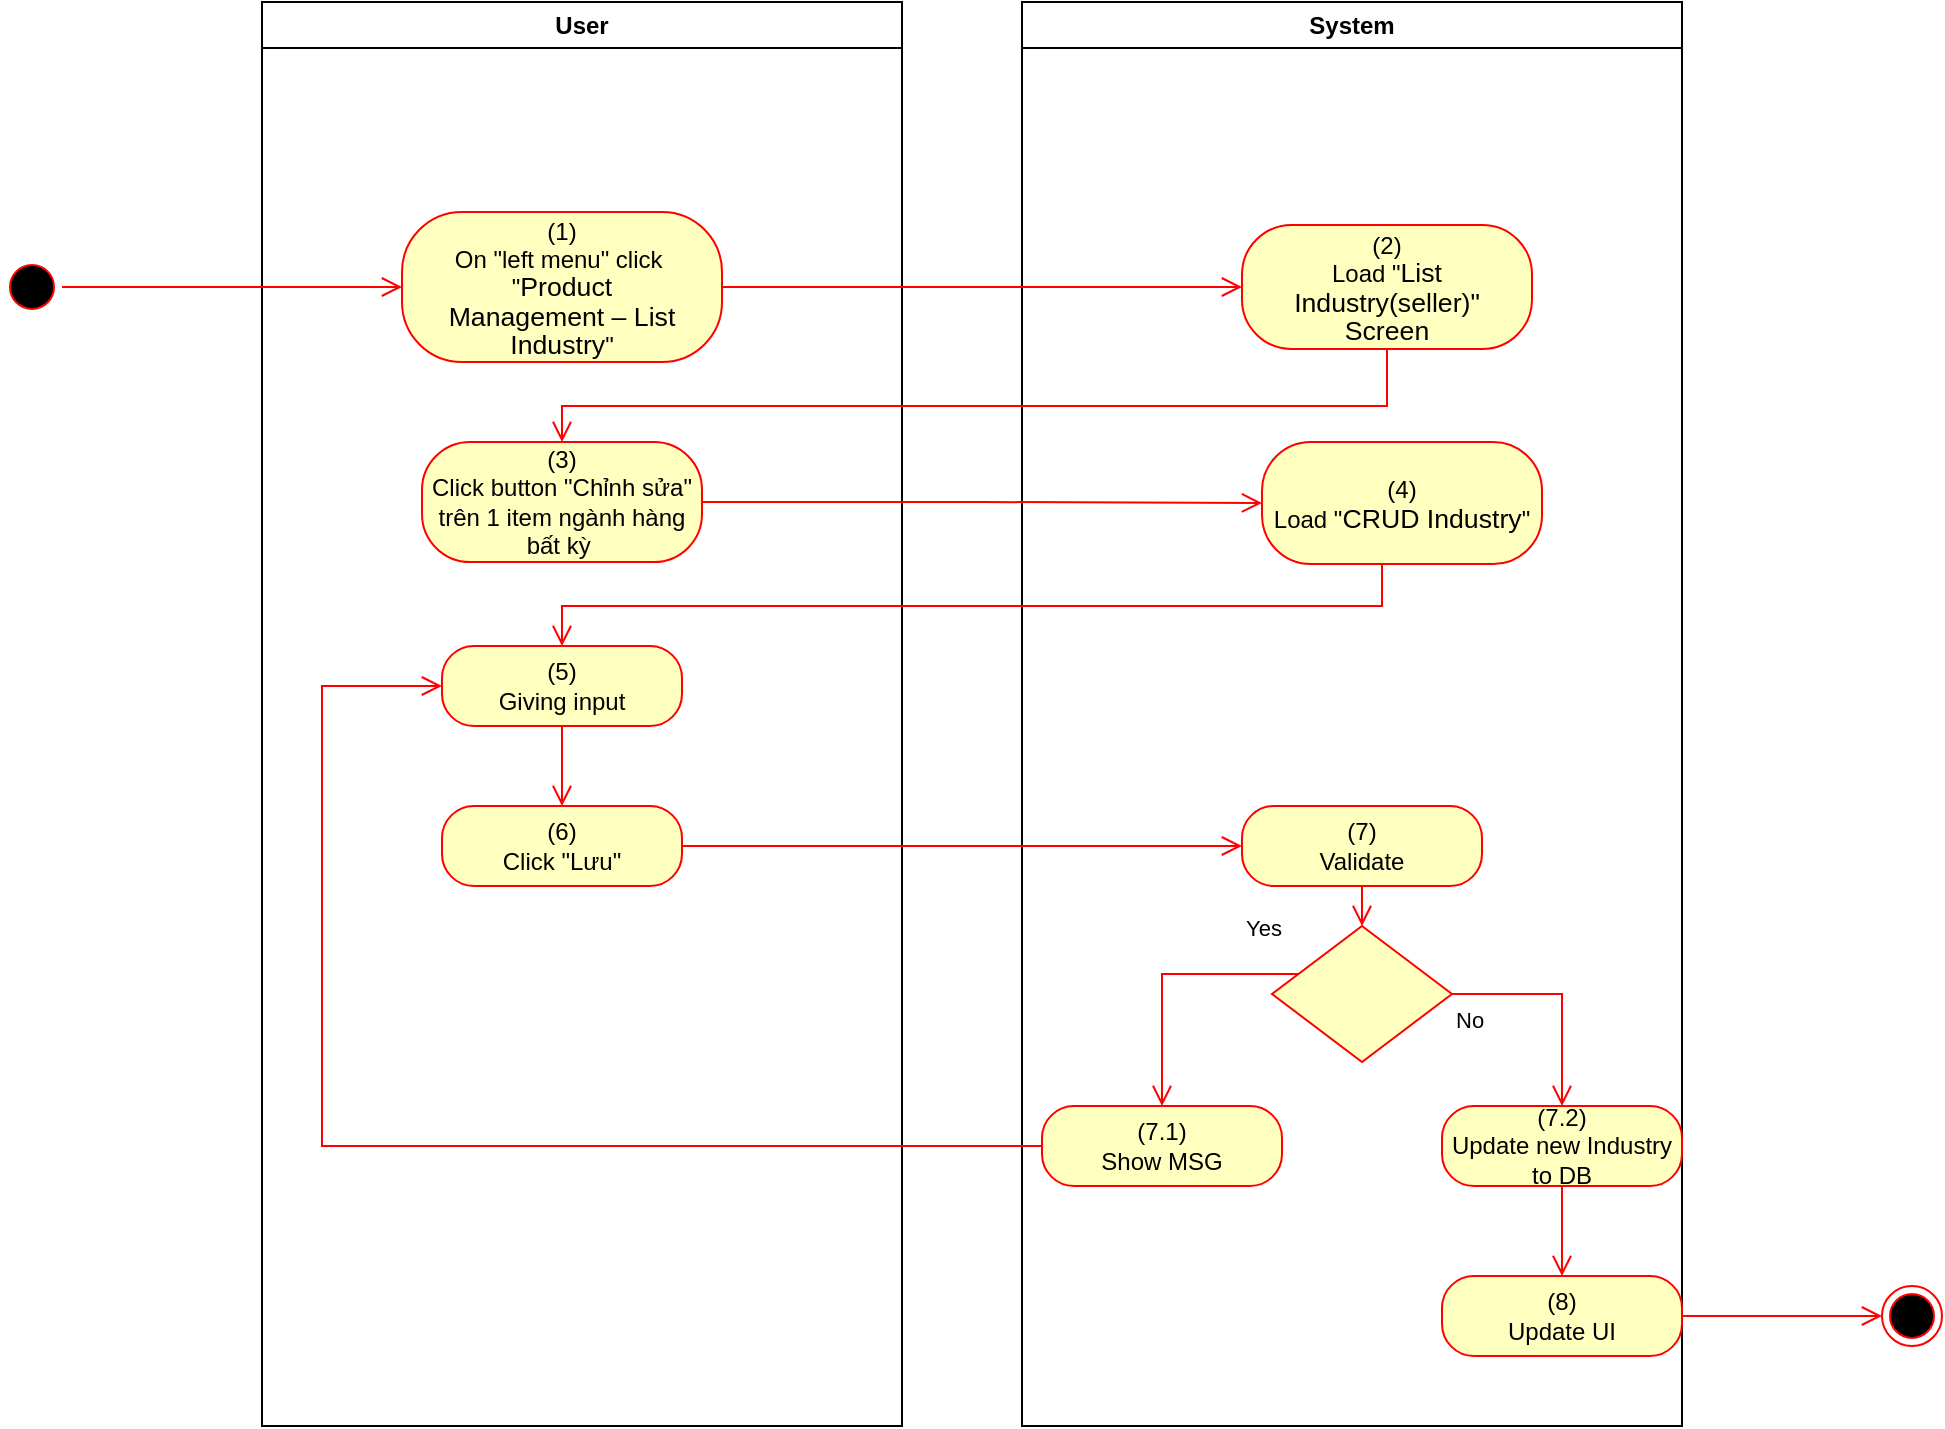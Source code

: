 <mxfile version="15.4.0" type="device"><diagram id="hk580FzfqYGSpBXYstUi" name="Page-1"><mxGraphModel dx="1086" dy="806" grid="1" gridSize="10" guides="1" tooltips="1" connect="1" arrows="1" fold="1" page="1" pageScale="1" pageWidth="850" pageHeight="1100" math="0" shadow="0"><root><mxCell id="0"/><mxCell id="1" parent="0"/><mxCell id="cJ6-fqedQJotiPHV30CI-1" value="User" style="swimlane;whiteSpace=wrap" vertex="1" parent="1"><mxGeometry x="140" y="128" width="320" height="712" as="geometry"><mxRectangle x="120" y="128" width="60" height="23" as="alternateBounds"/></mxGeometry></mxCell><mxCell id="cJ6-fqedQJotiPHV30CI-2" value="(1)&lt;br style=&quot;padding: 0px ; margin: 0px&quot;&gt;On &quot;left menu&quot; click&amp;nbsp;&lt;br style=&quot;padding: 0px ; margin: 0px&quot;&gt;&quot;&lt;span lang=&quot;EN-GB&quot; style=&quot;font-size: 10pt ; line-height: 14.267px ; font-family: &amp;#34;arial&amp;#34; , sans-serif&quot;&gt;Product&lt;br&gt;Management – List Industry&lt;/span&gt;&quot;" style="rounded=1;whiteSpace=wrap;html=1;arcSize=40;fontColor=#000000;fillColor=#ffffc0;strokeColor=#ff0000;" vertex="1" parent="cJ6-fqedQJotiPHV30CI-1"><mxGeometry x="70" y="105" width="160" height="75" as="geometry"/></mxCell><mxCell id="cJ6-fqedQJotiPHV30CI-3" value="(3)&lt;br&gt;Click button &quot;Chỉnh sửa&quot; trên 1 item ngành hàng bất kỳ&amp;nbsp;" style="rounded=1;whiteSpace=wrap;html=1;arcSize=40;fontColor=#000000;fillColor=#ffffc0;strokeColor=#ff0000;" vertex="1" parent="cJ6-fqedQJotiPHV30CI-1"><mxGeometry x="80" y="220" width="140" height="60" as="geometry"/></mxCell><mxCell id="cJ6-fqedQJotiPHV30CI-4" value="(6)&lt;br&gt;Click &quot;Lưu&quot;" style="rounded=1;whiteSpace=wrap;html=1;arcSize=40;fontColor=#000000;fillColor=#ffffc0;strokeColor=#ff0000;" vertex="1" parent="cJ6-fqedQJotiPHV30CI-1"><mxGeometry x="90" y="402" width="120" height="40" as="geometry"/></mxCell><mxCell id="cJ6-fqedQJotiPHV30CI-5" value="(5)&lt;br&gt;Giving input" style="rounded=1;whiteSpace=wrap;html=1;arcSize=40;fontColor=#000000;fillColor=#ffffc0;strokeColor=#ff0000;" vertex="1" parent="cJ6-fqedQJotiPHV30CI-1"><mxGeometry x="90" y="322" width="120" height="40" as="geometry"/></mxCell><mxCell id="cJ6-fqedQJotiPHV30CI-6" value="" style="edgeStyle=orthogonalEdgeStyle;html=1;verticalAlign=bottom;endArrow=open;endSize=8;strokeColor=#ff0000;rounded=0;entryX=0.5;entryY=0;entryDx=0;entryDy=0;" edge="1" parent="cJ6-fqedQJotiPHV30CI-1" source="cJ6-fqedQJotiPHV30CI-5" target="cJ6-fqedQJotiPHV30CI-4"><mxGeometry relative="1" as="geometry"><mxPoint x="330" y="402" as="targetPoint"/></mxGeometry></mxCell><mxCell id="cJ6-fqedQJotiPHV30CI-7" value="System" style="swimlane;whiteSpace=wrap;startSize=23;" vertex="1" parent="1"><mxGeometry x="520" y="128" width="330" height="712" as="geometry"/></mxCell><mxCell id="cJ6-fqedQJotiPHV30CI-8" value="(2)&lt;br&gt;Load &quot;&lt;span lang=&quot;EN-GB&quot; style=&quot;font-size: 10pt ; line-height: 14.267px ; font-family: &amp;#34;arial&amp;#34; , sans-serif&quot;&gt;&lt;span lang=&quot;EN-GB&quot; style=&quot;font-size: 10pt ; line-height: 14.267px&quot;&gt;List Industry(seller)&lt;/span&gt;&quot;&lt;br&gt;Screen&lt;/span&gt;" style="rounded=1;whiteSpace=wrap;html=1;arcSize=40;fontColor=#000000;fillColor=#ffffc0;strokeColor=#ff0000;" vertex="1" parent="cJ6-fqedQJotiPHV30CI-7"><mxGeometry x="110" y="111.5" width="145" height="62" as="geometry"/></mxCell><mxCell id="cJ6-fqedQJotiPHV30CI-9" value="(7)&lt;br&gt;Validate" style="rounded=1;whiteSpace=wrap;html=1;arcSize=40;fontColor=#000000;fillColor=#ffffc0;strokeColor=#ff0000;" vertex="1" parent="cJ6-fqedQJotiPHV30CI-7"><mxGeometry x="110" y="402" width="120" height="40" as="geometry"/></mxCell><mxCell id="cJ6-fqedQJotiPHV30CI-10" value="" style="edgeStyle=orthogonalEdgeStyle;html=1;verticalAlign=bottom;endArrow=open;endSize=8;strokeColor=#ff0000;rounded=0;entryX=0.5;entryY=0;entryDx=0;entryDy=0;" edge="1" parent="cJ6-fqedQJotiPHV30CI-7" source="cJ6-fqedQJotiPHV30CI-9" target="cJ6-fqedQJotiPHV30CI-11"><mxGeometry relative="1" as="geometry"><mxPoint x="165" y="442" as="targetPoint"/></mxGeometry></mxCell><mxCell id="cJ6-fqedQJotiPHV30CI-11" value="" style="rhombus;whiteSpace=wrap;html=1;fillColor=#ffffc0;strokeColor=#ff0000;" vertex="1" parent="cJ6-fqedQJotiPHV30CI-7"><mxGeometry x="125" y="462" width="90" height="68" as="geometry"/></mxCell><mxCell id="cJ6-fqedQJotiPHV30CI-12" value="No" style="edgeStyle=orthogonalEdgeStyle;html=1;align=left;verticalAlign=top;endArrow=open;endSize=8;strokeColor=#ff0000;rounded=0;exitX=1;exitY=0.5;exitDx=0;exitDy=0;" edge="1" parent="cJ6-fqedQJotiPHV30CI-7" source="cJ6-fqedQJotiPHV30CI-11" target="cJ6-fqedQJotiPHV30CI-13"><mxGeometry x="-1" relative="1" as="geometry"><mxPoint x="170" y="552" as="targetPoint"/></mxGeometry></mxCell><mxCell id="cJ6-fqedQJotiPHV30CI-13" value="(7.2)&lt;br&gt;Update new Industry to DB" style="rounded=1;whiteSpace=wrap;html=1;arcSize=40;fontColor=#000000;fillColor=#ffffc0;strokeColor=#ff0000;" vertex="1" parent="cJ6-fqedQJotiPHV30CI-7"><mxGeometry x="210" y="552" width="120" height="40" as="geometry"/></mxCell><mxCell id="cJ6-fqedQJotiPHV30CI-14" value="(8)&lt;br&gt;Update UI" style="rounded=1;whiteSpace=wrap;html=1;arcSize=40;fontColor=#000000;fillColor=#ffffc0;strokeColor=#ff0000;" vertex="1" parent="cJ6-fqedQJotiPHV30CI-7"><mxGeometry x="210" y="637" width="120" height="40" as="geometry"/></mxCell><mxCell id="cJ6-fqedQJotiPHV30CI-15" value="" style="edgeStyle=orthogonalEdgeStyle;html=1;verticalAlign=bottom;endArrow=open;endSize=8;strokeColor=#ff0000;rounded=0;exitX=0.5;exitY=1;exitDx=0;exitDy=0;entryX=0.5;entryY=0;entryDx=0;entryDy=0;" edge="1" parent="cJ6-fqedQJotiPHV30CI-7" source="cJ6-fqedQJotiPHV30CI-13" target="cJ6-fqedQJotiPHV30CI-14"><mxGeometry relative="1" as="geometry"><mxPoint x="170" y="642" as="targetPoint"/></mxGeometry></mxCell><mxCell id="cJ6-fqedQJotiPHV30CI-16" value="(7.1)&lt;br&gt;Show MSG" style="rounded=1;whiteSpace=wrap;html=1;arcSize=40;fontColor=#000000;fillColor=#ffffc0;strokeColor=#ff0000;" vertex="1" parent="cJ6-fqedQJotiPHV30CI-7"><mxGeometry x="10" y="552" width="120" height="40" as="geometry"/></mxCell><mxCell id="cJ6-fqedQJotiPHV30CI-17" value="Yes" style="edgeStyle=orthogonalEdgeStyle;html=1;align=left;verticalAlign=bottom;endArrow=open;endSize=8;strokeColor=#ff0000;rounded=0;entryX=0.5;entryY=0;entryDx=0;entryDy=0;" edge="1" parent="cJ6-fqedQJotiPHV30CI-7" source="cJ6-fqedQJotiPHV30CI-11" target="cJ6-fqedQJotiPHV30CI-16"><mxGeometry x="-0.579" y="-14" relative="1" as="geometry"><mxPoint x="70" y="552" as="targetPoint"/><Array as="points"><mxPoint x="70" y="486"/></Array><mxPoint as="offset"/></mxGeometry></mxCell><mxCell id="cJ6-fqedQJotiPHV30CI-18" value="(4)&lt;br&gt;Load &quot;&lt;span lang=&quot;EN-GB&quot; style=&quot;font-size: 10pt ; line-height: 14.267px ; font-family: &amp;#34;arial&amp;#34; , sans-serif&quot;&gt;CRUD Industry&lt;/span&gt;&quot;" style="rounded=1;whiteSpace=wrap;html=1;arcSize=40;fontColor=#000000;fillColor=#ffffc0;strokeColor=#ff0000;" vertex="1" parent="cJ6-fqedQJotiPHV30CI-7"><mxGeometry x="120" y="220" width="140" height="61" as="geometry"/></mxCell><mxCell id="cJ6-fqedQJotiPHV30CI-19" value="" style="edgeStyle=orthogonalEdgeStyle;html=1;verticalAlign=bottom;endArrow=open;endSize=8;strokeColor=#ff0000;rounded=0;entryX=0;entryY=0.5;entryDx=0;entryDy=0;exitX=1;exitY=0.5;exitDx=0;exitDy=0;" edge="1" parent="1" target="cJ6-fqedQJotiPHV30CI-2" source="cJ6-fqedQJotiPHV30CI-29"><mxGeometry relative="1" as="geometry"><mxPoint x="200" y="253" as="targetPoint"/><mxPoint x="50" y="270.5" as="sourcePoint"/></mxGeometry></mxCell><mxCell id="cJ6-fqedQJotiPHV30CI-20" value="" style="edgeStyle=orthogonalEdgeStyle;html=1;verticalAlign=bottom;endArrow=open;endSize=8;strokeColor=#ff0000;rounded=0;entryX=0;entryY=0.5;entryDx=0;entryDy=0;" edge="1" parent="1" source="cJ6-fqedQJotiPHV30CI-2" target="cJ6-fqedQJotiPHV30CI-8"><mxGeometry relative="1" as="geometry"><mxPoint x="600" y="271" as="targetPoint"/></mxGeometry></mxCell><mxCell id="cJ6-fqedQJotiPHV30CI-21" value="" style="edgeStyle=orthogonalEdgeStyle;html=1;verticalAlign=bottom;endArrow=open;endSize=8;strokeColor=#ff0000;rounded=0;entryX=0.5;entryY=0;entryDx=0;entryDy=0;" edge="1" parent="1" source="cJ6-fqedQJotiPHV30CI-8" target="cJ6-fqedQJotiPHV30CI-3"><mxGeometry relative="1" as="geometry"><mxPoint x="685" y="350" as="targetPoint"/><Array as="points"><mxPoint x="703" y="330"/><mxPoint x="290" y="330"/></Array></mxGeometry></mxCell><mxCell id="cJ6-fqedQJotiPHV30CI-22" value="" style="edgeStyle=orthogonalEdgeStyle;html=1;verticalAlign=bottom;endArrow=open;endSize=8;strokeColor=#ff0000;rounded=0;entryX=0;entryY=0.5;entryDx=0;entryDy=0;" edge="1" parent="1" source="cJ6-fqedQJotiPHV30CI-4" target="cJ6-fqedQJotiPHV30CI-9"><mxGeometry relative="1" as="geometry"><mxPoint x="280" y="570" as="targetPoint"/></mxGeometry></mxCell><mxCell id="cJ6-fqedQJotiPHV30CI-23" value="" style="ellipse;html=1;shape=endState;fillColor=#000000;strokeColor=#ff0000;" vertex="1" parent="1"><mxGeometry x="950" y="770" width="30" height="30" as="geometry"/></mxCell><mxCell id="cJ6-fqedQJotiPHV30CI-24" value="" style="edgeStyle=orthogonalEdgeStyle;html=1;verticalAlign=bottom;endArrow=open;endSize=8;strokeColor=#ff0000;rounded=0;exitX=1;exitY=0.5;exitDx=0;exitDy=0;entryX=0;entryY=0.5;entryDx=0;entryDy=0;" edge="1" parent="1" source="cJ6-fqedQJotiPHV30CI-14" target="cJ6-fqedQJotiPHV30CI-23"><mxGeometry relative="1" as="geometry"><mxPoint x="820" y="760" as="targetPoint"/><mxPoint x="820" y="700" as="sourcePoint"/></mxGeometry></mxCell><mxCell id="cJ6-fqedQJotiPHV30CI-25" value="" style="edgeStyle=orthogonalEdgeStyle;html=1;verticalAlign=bottom;endArrow=open;endSize=8;strokeColor=#ff0000;rounded=0;entryX=0;entryY=0.5;entryDx=0;entryDy=0;" edge="1" parent="1" source="cJ6-fqedQJotiPHV30CI-16" target="cJ6-fqedQJotiPHV30CI-5"><mxGeometry relative="1" as="geometry"><mxPoint x="590" y="780" as="targetPoint"/><Array as="points"><mxPoint x="170" y="700"/><mxPoint x="170" y="470"/></Array></mxGeometry></mxCell><mxCell id="cJ6-fqedQJotiPHV30CI-26" value="" style="edgeStyle=orthogonalEdgeStyle;html=1;verticalAlign=bottom;endArrow=open;endSize=8;strokeColor=#ff0000;rounded=0;entryX=0;entryY=0.5;entryDx=0;entryDy=0;" edge="1" parent="1" source="cJ6-fqedQJotiPHV30CI-3" target="cJ6-fqedQJotiPHV30CI-18"><mxGeometry relative="1" as="geometry"><mxPoint x="280" y="463" as="targetPoint"/></mxGeometry></mxCell><mxCell id="cJ6-fqedQJotiPHV30CI-27" value="" style="edgeStyle=orthogonalEdgeStyle;html=1;verticalAlign=bottom;endArrow=open;endSize=8;strokeColor=#ff0000;rounded=0;entryX=0.5;entryY=0;entryDx=0;entryDy=0;" edge="1" parent="1" source="cJ6-fqedQJotiPHV30CI-18" target="cJ6-fqedQJotiPHV30CI-5"><mxGeometry relative="1" as="geometry"><mxPoint x="690" y="460" as="targetPoint"/><Array as="points"><mxPoint x="700" y="430"/><mxPoint x="290" y="430"/></Array></mxGeometry></mxCell><mxCell id="cJ6-fqedQJotiPHV30CI-29" value="" style="ellipse;html=1;shape=startState;fillColor=#000000;strokeColor=#ff0000;" vertex="1" parent="1"><mxGeometry x="10" y="255.5" width="30" height="30" as="geometry"/></mxCell></root></mxGraphModel></diagram></mxfile>